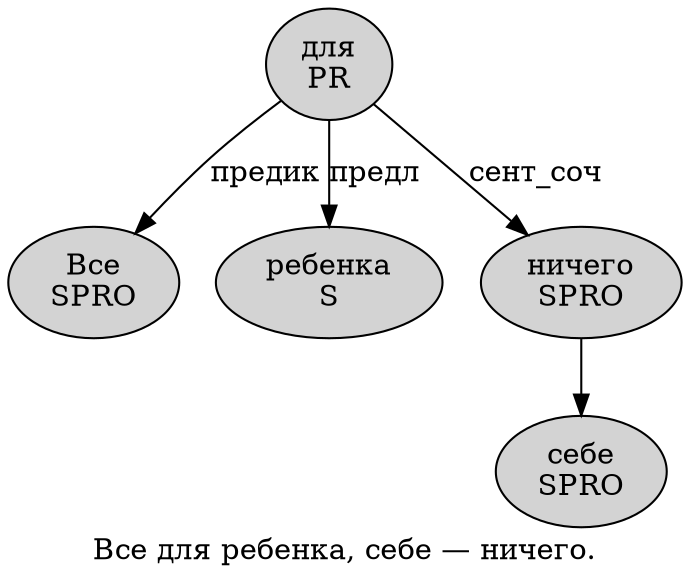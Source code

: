 digraph SENTENCE_1864 {
	graph [label="Все для ребенка, себе — ничего."]
	node [style=filled]
		0 [label="Все
SPRO" color="" fillcolor=lightgray penwidth=1 shape=ellipse]
		1 [label="для
PR" color="" fillcolor=lightgray penwidth=1 shape=ellipse]
		2 [label="ребенка
S" color="" fillcolor=lightgray penwidth=1 shape=ellipse]
		4 [label="себе
SPRO" color="" fillcolor=lightgray penwidth=1 shape=ellipse]
		6 [label="ничего
SPRO" color="" fillcolor=lightgray penwidth=1 shape=ellipse]
			1 -> 0 [label="предик"]
			1 -> 2 [label="предл"]
			1 -> 6 [label="сент_соч"]
			6 -> 4
}